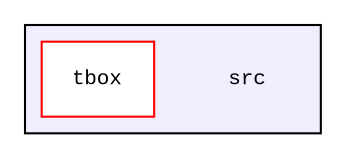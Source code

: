 digraph "src" {
  compound=true
  node [ fontsize="10", fontname="CourierNew"];
  edge [ labelfontsize="10", labelfontname="CourierNew"];
  subgraph clusterdir_0c384bd6d37ce9f5a164ad71106c7e24 {
    graph [ bgcolor="#eeeeff", pencolor="black", label="" URL="dir_0c384bd6d37ce9f5a164ad71106c7e24.html"];
    dir_0c384bd6d37ce9f5a164ad71106c7e24 [shape=plaintext label="src"];
    dir_74c89af92d2f666610693d1f60c4bc85 [shape=box label="tbox" color="red" fillcolor="white" style="filled" URL="dir_74c89af92d2f666610693d1f60c4bc85.html"];
  }
}

